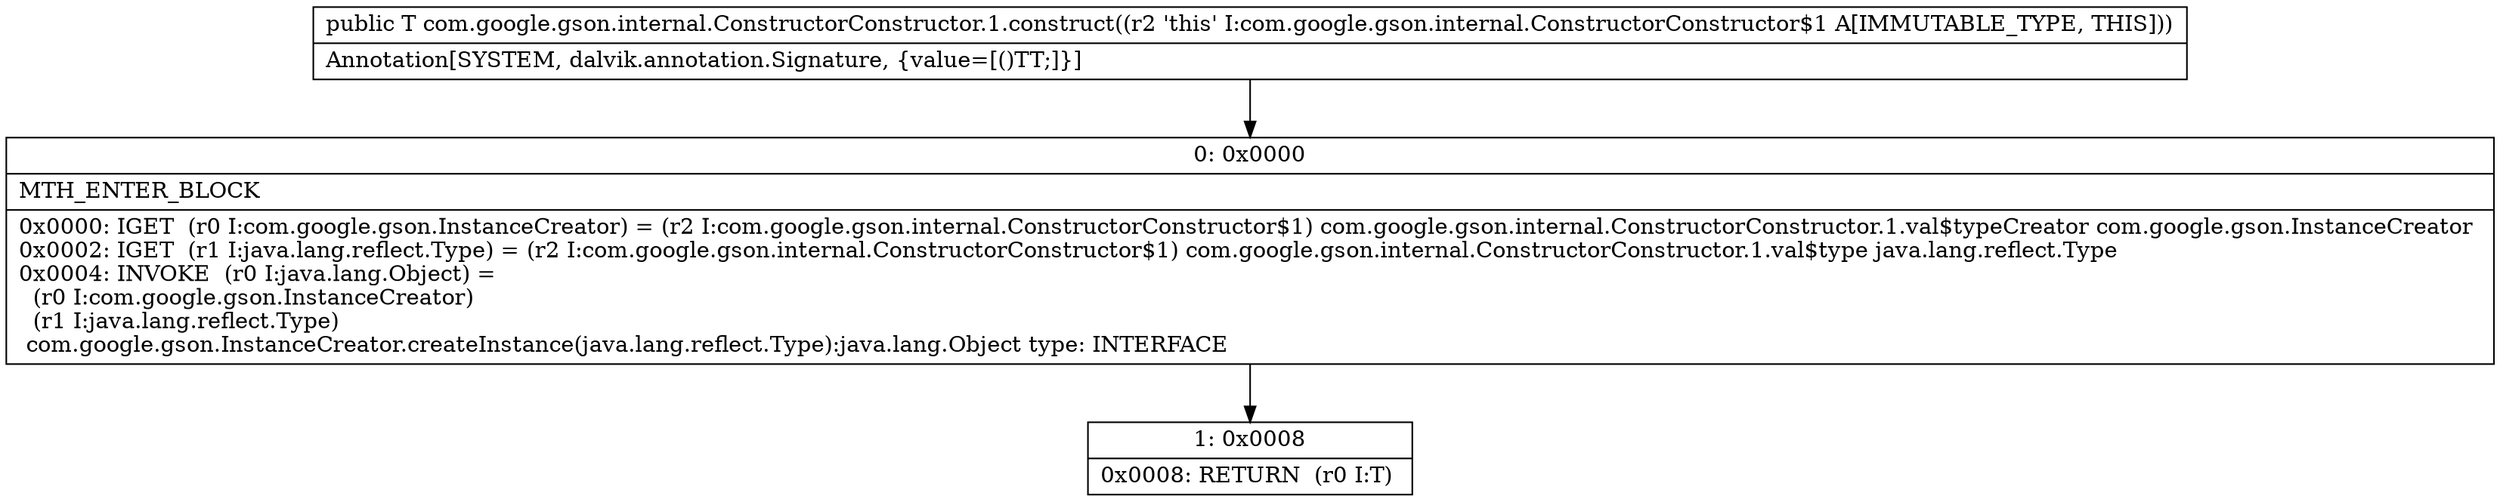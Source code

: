 digraph "CFG forcom.google.gson.internal.ConstructorConstructor.1.construct()Ljava\/lang\/Object;" {
Node_0 [shape=record,label="{0\:\ 0x0000|MTH_ENTER_BLOCK\l|0x0000: IGET  (r0 I:com.google.gson.InstanceCreator) = (r2 I:com.google.gson.internal.ConstructorConstructor$1) com.google.gson.internal.ConstructorConstructor.1.val$typeCreator com.google.gson.InstanceCreator \l0x0002: IGET  (r1 I:java.lang.reflect.Type) = (r2 I:com.google.gson.internal.ConstructorConstructor$1) com.google.gson.internal.ConstructorConstructor.1.val$type java.lang.reflect.Type \l0x0004: INVOKE  (r0 I:java.lang.Object) = \l  (r0 I:com.google.gson.InstanceCreator)\l  (r1 I:java.lang.reflect.Type)\l com.google.gson.InstanceCreator.createInstance(java.lang.reflect.Type):java.lang.Object type: INTERFACE \l}"];
Node_1 [shape=record,label="{1\:\ 0x0008|0x0008: RETURN  (r0 I:T) \l}"];
MethodNode[shape=record,label="{public T com.google.gson.internal.ConstructorConstructor.1.construct((r2 'this' I:com.google.gson.internal.ConstructorConstructor$1 A[IMMUTABLE_TYPE, THIS]))  | Annotation[SYSTEM, dalvik.annotation.Signature, \{value=[()TT;]\}]\l}"];
MethodNode -> Node_0;
Node_0 -> Node_1;
}


